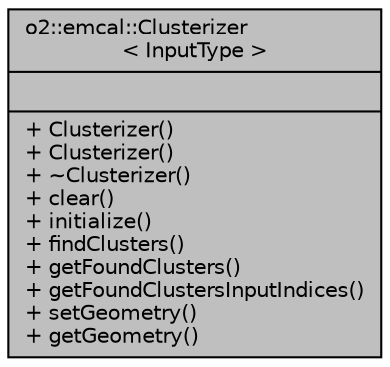 digraph "o2::emcal::Clusterizer&lt; InputType &gt;"
{
 // INTERACTIVE_SVG=YES
  bgcolor="transparent";
  edge [fontname="Helvetica",fontsize="10",labelfontname="Helvetica",labelfontsize="10"];
  node [fontname="Helvetica",fontsize="10",shape=record];
  Node1 [label="{o2::emcal::Clusterizer\l\< InputType \>\n||+ Clusterizer()\l+ Clusterizer()\l+ ~Clusterizer()\l+ clear()\l+ initialize()\l+ findClusters()\l+ getFoundClusters()\l+ getFoundClustersInputIndices()\l+ setGeometry()\l+ getGeometry()\l}",height=0.2,width=0.4,color="black", fillcolor="grey75", style="filled", fontcolor="black"];
}
